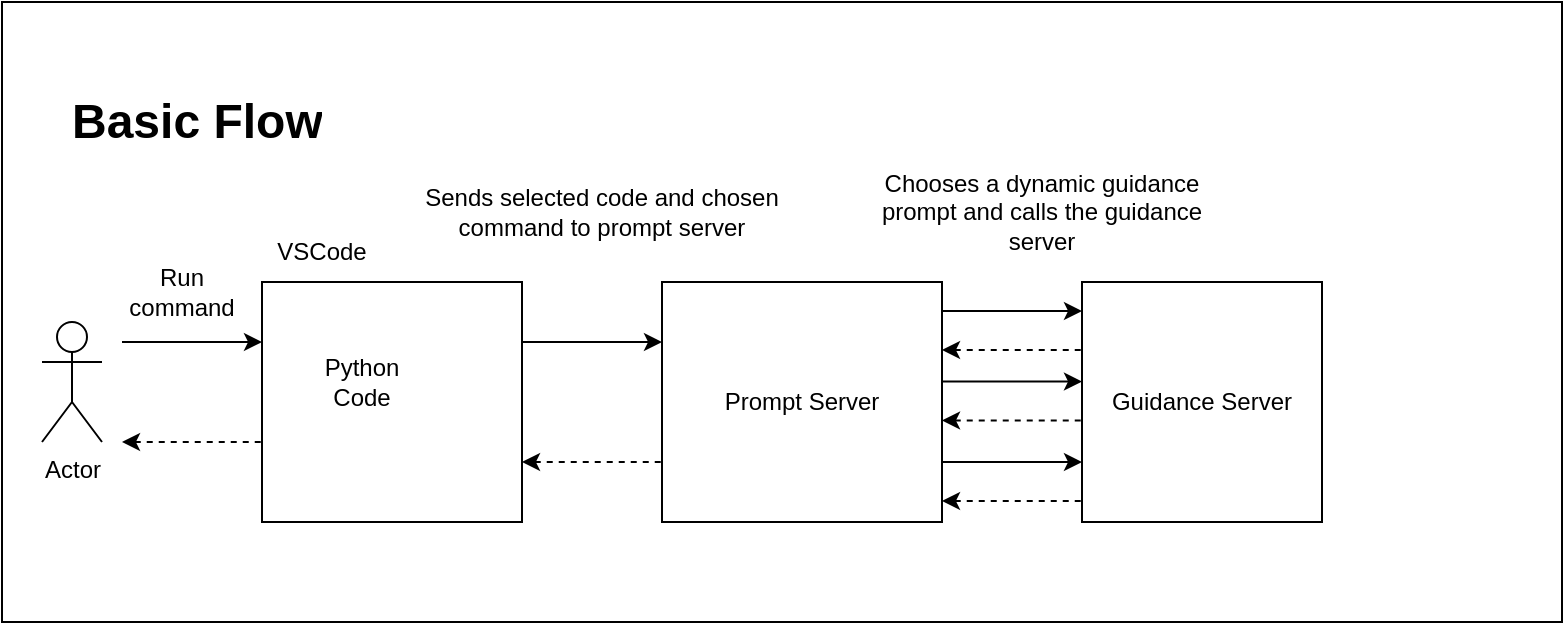 <mxfile version="21.3.5" type="github">
  <diagram name="Page-1" id="9O4NA4LrLLXZkWkuDNmq">
    <mxGraphModel dx="1360" dy="795" grid="1" gridSize="10" guides="1" tooltips="1" connect="1" arrows="1" fold="1" page="1" pageScale="1" pageWidth="850" pageHeight="1100" math="0" shadow="0">
      <root>
        <mxCell id="0" />
        <mxCell id="1" parent="0" />
        <mxCell id="WASM8jpiA2cJ4sVB-gKM-21" value="" style="rounded=0;whiteSpace=wrap;html=1;" vertex="1" parent="1">
          <mxGeometry x="10" y="70" width="780" height="310" as="geometry" />
        </mxCell>
        <mxCell id="WASM8jpiA2cJ4sVB-gKM-1" value="" style="rounded=0;whiteSpace=wrap;html=1;" vertex="1" parent="1">
          <mxGeometry x="140" y="210" width="130" height="120" as="geometry" />
        </mxCell>
        <mxCell id="WASM8jpiA2cJ4sVB-gKM-2" value="Python Code" style="text;html=1;strokeColor=none;fillColor=none;align=center;verticalAlign=middle;whiteSpace=wrap;rounded=0;" vertex="1" parent="1">
          <mxGeometry x="160" y="245" width="60" height="30" as="geometry" />
        </mxCell>
        <mxCell id="WASM8jpiA2cJ4sVB-gKM-3" value="VSCode" style="text;html=1;strokeColor=none;fillColor=none;align=center;verticalAlign=middle;whiteSpace=wrap;rounded=0;" vertex="1" parent="1">
          <mxGeometry x="140" y="180" width="60" height="30" as="geometry" />
        </mxCell>
        <mxCell id="WASM8jpiA2cJ4sVB-gKM-4" value="Actor" style="shape=umlActor;verticalLabelPosition=bottom;verticalAlign=top;html=1;outlineConnect=0;" vertex="1" parent="1">
          <mxGeometry x="30" y="230" width="30" height="60" as="geometry" />
        </mxCell>
        <mxCell id="WASM8jpiA2cJ4sVB-gKM-6" value="Prompt Server" style="rounded=0;whiteSpace=wrap;html=1;" vertex="1" parent="1">
          <mxGeometry x="340" y="210" width="140" height="120" as="geometry" />
        </mxCell>
        <mxCell id="WASM8jpiA2cJ4sVB-gKM-7" value="Guidance Server" style="whiteSpace=wrap;html=1;aspect=fixed;" vertex="1" parent="1">
          <mxGeometry x="550" y="210" width="120" height="120" as="geometry" />
        </mxCell>
        <mxCell id="WASM8jpiA2cJ4sVB-gKM-8" value="" style="endArrow=classic;html=1;rounded=0;entryX=0;entryY=0.25;entryDx=0;entryDy=0;exitX=1;exitY=0.25;exitDx=0;exitDy=0;" edge="1" parent="1" source="WASM8jpiA2cJ4sVB-gKM-1" target="WASM8jpiA2cJ4sVB-gKM-6">
          <mxGeometry width="50" height="50" relative="1" as="geometry">
            <mxPoint x="90" y="250" as="sourcePoint" />
            <mxPoint x="150" y="250" as="targetPoint" />
          </mxGeometry>
        </mxCell>
        <mxCell id="WASM8jpiA2cJ4sVB-gKM-9" value="" style="endArrow=classic;html=1;rounded=0;entryX=0;entryY=0.25;entryDx=0;entryDy=0;exitX=1;exitY=0.25;exitDx=0;exitDy=0;" edge="1" parent="1">
          <mxGeometry width="50" height="50" relative="1" as="geometry">
            <mxPoint x="480" y="224.5" as="sourcePoint" />
            <mxPoint x="550" y="224.5" as="targetPoint" />
          </mxGeometry>
        </mxCell>
        <mxCell id="WASM8jpiA2cJ4sVB-gKM-10" value="" style="endArrow=none;html=1;rounded=0;entryX=0;entryY=0.25;entryDx=0;entryDy=0;exitX=1;exitY=0.25;exitDx=0;exitDy=0;startArrow=classic;startFill=1;endFill=0;dashed=1;" edge="1" parent="1">
          <mxGeometry width="50" height="50" relative="1" as="geometry">
            <mxPoint x="480" y="244" as="sourcePoint" />
            <mxPoint x="550" y="244" as="targetPoint" />
          </mxGeometry>
        </mxCell>
        <mxCell id="WASM8jpiA2cJ4sVB-gKM-11" value="" style="endArrow=classic;html=1;rounded=0;entryX=0;entryY=0.25;entryDx=0;entryDy=0;exitX=1;exitY=0.25;exitDx=0;exitDy=0;" edge="1" parent="1">
          <mxGeometry width="50" height="50" relative="1" as="geometry">
            <mxPoint x="480" y="259.75" as="sourcePoint" />
            <mxPoint x="550" y="259.75" as="targetPoint" />
          </mxGeometry>
        </mxCell>
        <mxCell id="WASM8jpiA2cJ4sVB-gKM-12" value="" style="endArrow=none;html=1;rounded=0;entryX=0;entryY=0.25;entryDx=0;entryDy=0;exitX=1;exitY=0.25;exitDx=0;exitDy=0;startArrow=classic;startFill=1;endFill=0;dashed=1;" edge="1" parent="1">
          <mxGeometry width="50" height="50" relative="1" as="geometry">
            <mxPoint x="480" y="279.25" as="sourcePoint" />
            <mxPoint x="550" y="279.25" as="targetPoint" />
          </mxGeometry>
        </mxCell>
        <mxCell id="WASM8jpiA2cJ4sVB-gKM-13" value="" style="endArrow=classic;html=1;rounded=0;entryX=0;entryY=0.25;entryDx=0;entryDy=0;exitX=1;exitY=0.25;exitDx=0;exitDy=0;" edge="1" parent="1">
          <mxGeometry width="50" height="50" relative="1" as="geometry">
            <mxPoint x="480" y="300" as="sourcePoint" />
            <mxPoint x="550" y="300" as="targetPoint" />
          </mxGeometry>
        </mxCell>
        <mxCell id="WASM8jpiA2cJ4sVB-gKM-14" value="" style="endArrow=none;html=1;rounded=0;entryX=0;entryY=0.25;entryDx=0;entryDy=0;exitX=1;exitY=0.25;exitDx=0;exitDy=0;startArrow=classic;startFill=1;endFill=0;dashed=1;" edge="1" parent="1">
          <mxGeometry width="50" height="50" relative="1" as="geometry">
            <mxPoint x="480" y="319.5" as="sourcePoint" />
            <mxPoint x="550" y="319.5" as="targetPoint" />
          </mxGeometry>
        </mxCell>
        <mxCell id="WASM8jpiA2cJ4sVB-gKM-15" value="" style="endArrow=none;html=1;rounded=0;entryX=0;entryY=0.25;entryDx=0;entryDy=0;exitX=1;exitY=0.25;exitDx=0;exitDy=0;startArrow=classic;startFill=1;endFill=0;dashed=1;" edge="1" parent="1">
          <mxGeometry width="50" height="50" relative="1" as="geometry">
            <mxPoint x="270" y="300" as="sourcePoint" />
            <mxPoint x="340" y="300" as="targetPoint" />
          </mxGeometry>
        </mxCell>
        <mxCell id="WASM8jpiA2cJ4sVB-gKM-17" value="&lt;h1&gt;Basic Flow&lt;br&gt;&lt;/h1&gt;" style="text;html=1;strokeColor=none;fillColor=none;spacing=5;spacingTop=-20;whiteSpace=wrap;overflow=hidden;rounded=0;" vertex="1" parent="1">
          <mxGeometry x="40" y="110" width="190" height="120" as="geometry" />
        </mxCell>
        <mxCell id="WASM8jpiA2cJ4sVB-gKM-18" value="Run command" style="text;html=1;strokeColor=none;fillColor=none;align=center;verticalAlign=middle;whiteSpace=wrap;rounded=0;" vertex="1" parent="1">
          <mxGeometry x="70" y="200" width="60" height="30" as="geometry" />
        </mxCell>
        <mxCell id="WASM8jpiA2cJ4sVB-gKM-19" value="" style="endArrow=none;html=1;rounded=0;entryX=0;entryY=0.25;entryDx=0;entryDy=0;exitX=1;exitY=0.25;exitDx=0;exitDy=0;startArrow=classic;startFill=1;endFill=0;dashed=1;" edge="1" parent="1">
          <mxGeometry width="50" height="50" relative="1" as="geometry">
            <mxPoint x="70" y="290" as="sourcePoint" />
            <mxPoint x="140" y="290" as="targetPoint" />
          </mxGeometry>
        </mxCell>
        <mxCell id="WASM8jpiA2cJ4sVB-gKM-20" value="" style="endArrow=classic;html=1;rounded=0;entryX=0;entryY=0.25;entryDx=0;entryDy=0;exitX=1;exitY=0.25;exitDx=0;exitDy=0;" edge="1" parent="1">
          <mxGeometry width="50" height="50" relative="1" as="geometry">
            <mxPoint x="70" y="240" as="sourcePoint" />
            <mxPoint x="140" y="240" as="targetPoint" />
          </mxGeometry>
        </mxCell>
        <mxCell id="WASM8jpiA2cJ4sVB-gKM-23" value="Sends selected code and chosen command to prompt server" style="text;html=1;strokeColor=none;fillColor=none;align=center;verticalAlign=middle;whiteSpace=wrap;rounded=0;" vertex="1" parent="1">
          <mxGeometry x="220" y="140" width="180" height="70" as="geometry" />
        </mxCell>
        <mxCell id="WASM8jpiA2cJ4sVB-gKM-24" value="Chooses a dynamic guidance prompt and calls the guidance server" style="text;html=1;strokeColor=none;fillColor=none;align=center;verticalAlign=middle;whiteSpace=wrap;rounded=0;" vertex="1" parent="1">
          <mxGeometry x="440" y="140" width="180" height="70" as="geometry" />
        </mxCell>
      </root>
    </mxGraphModel>
  </diagram>
</mxfile>

